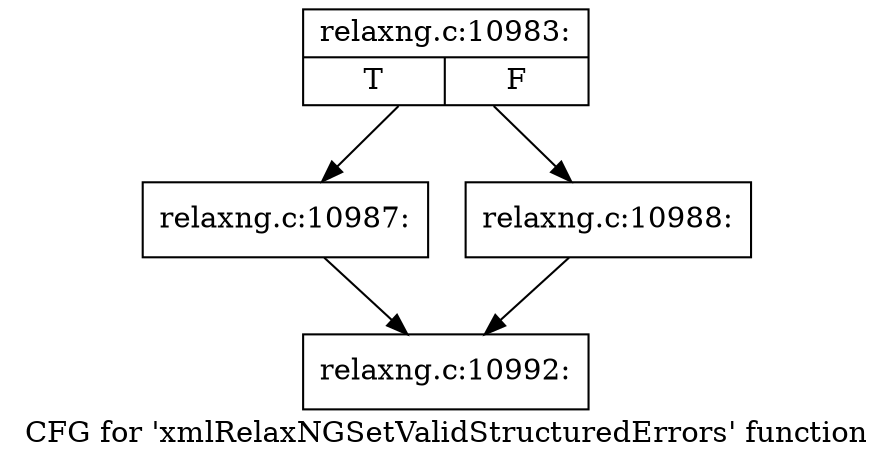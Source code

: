 digraph "CFG for 'xmlRelaxNGSetValidStructuredErrors' function" {
	label="CFG for 'xmlRelaxNGSetValidStructuredErrors' function";

	Node0x3aed600 [shape=record,label="{relaxng.c:10983:|{<s0>T|<s1>F}}"];
	Node0x3aed600 -> Node0x3aee2a0;
	Node0x3aed600 -> Node0x3aee2f0;
	Node0x3aee2a0 [shape=record,label="{relaxng.c:10987:}"];
	Node0x3aee2a0 -> Node0x3aed8e0;
	Node0x3aee2f0 [shape=record,label="{relaxng.c:10988:}"];
	Node0x3aee2f0 -> Node0x3aed8e0;
	Node0x3aed8e0 [shape=record,label="{relaxng.c:10992:}"];
}
